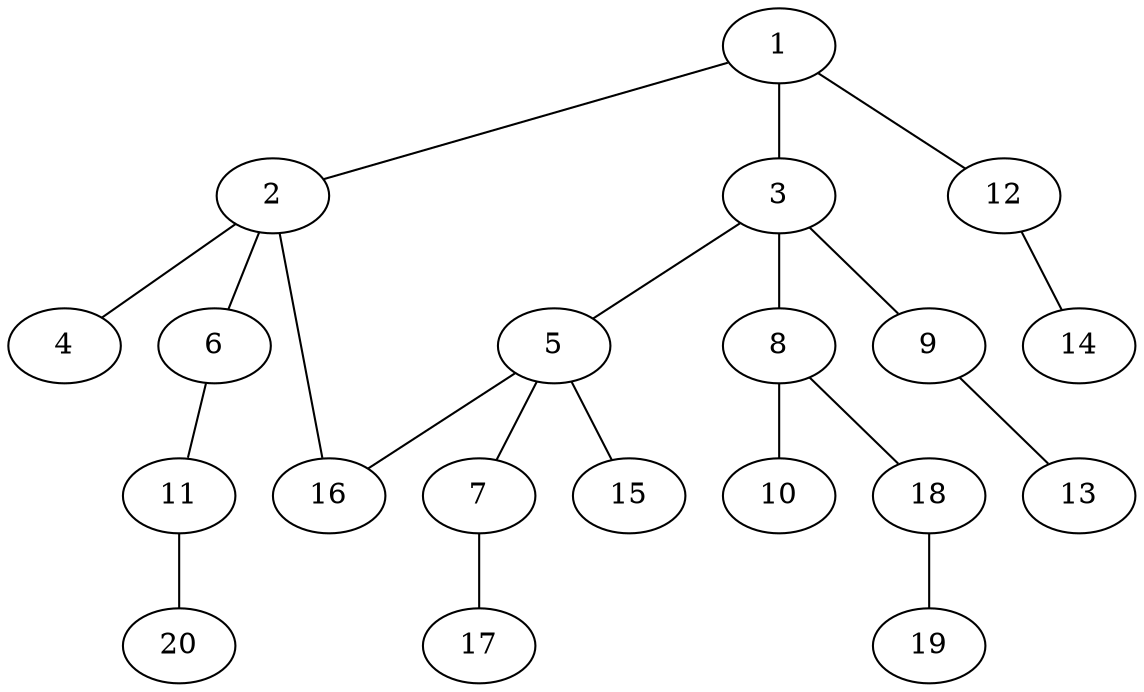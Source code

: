 graph graphname {1--2
1--3
1--12
2--4
2--6
2--16
3--5
3--8
3--9
5--7
5--15
5--16
6--11
7--17
8--10
8--18
9--13
11--20
12--14
18--19
}